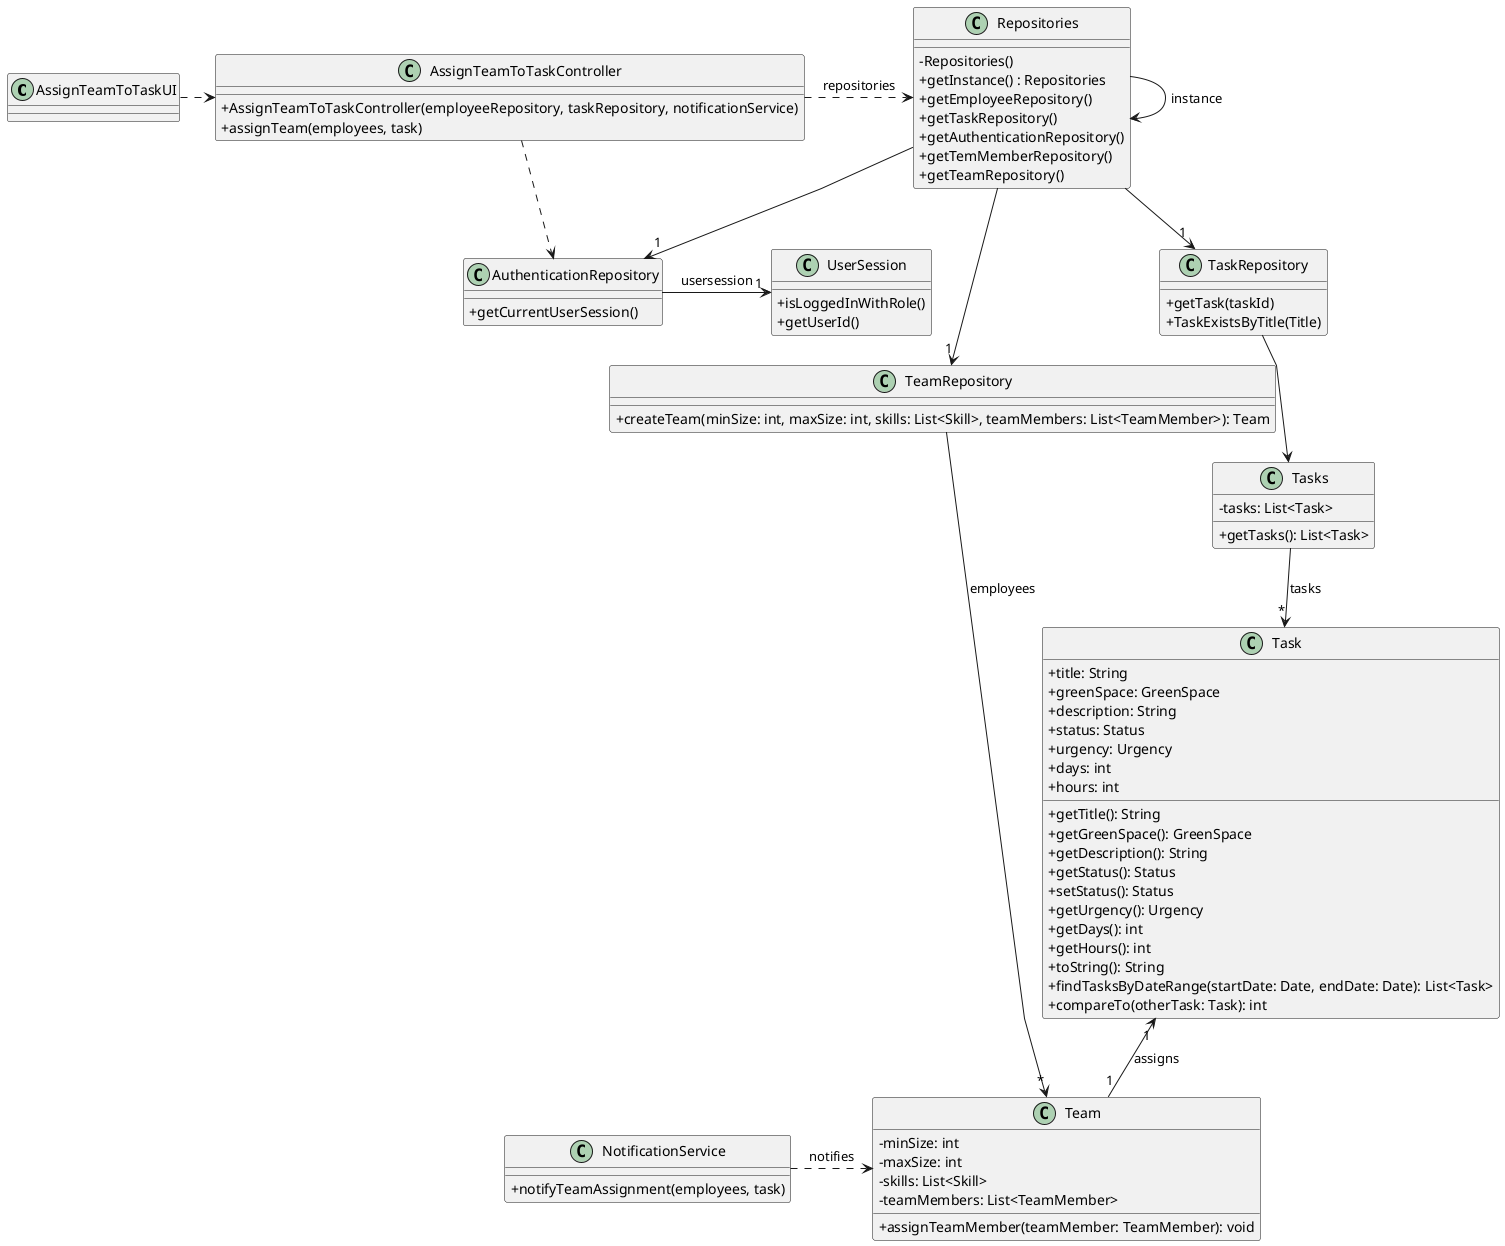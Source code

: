 @startuml
'skinparam monochrome true
skinparam packageStyle rectangle
skinparam shadowing false
skinparam linetype polyline
'skinparam linetype orto

skinparam classAttributeIconSize 0

'left to right direction

class AssignTeamToTaskUI {
}

class AssignTeamToTaskController {
    + AssignTeamToTaskController(employeeRepository, taskRepository, notificationService)
    + assignTeam(employees, task)
}

class Repositories {
    - Repositories()
    + getInstance() : Repositories
    + getEmployeeRepository()
    + getTaskRepository()
    + getAuthenticationRepository()
    + getTemMemberRepository()
    + getTeamRepository()
}

class AuthenticationRepository {
    + getCurrentUserSession()
}


class UserSession {
    + isLoggedInWithRole()
    + getUserId()
}

class TeamRepository {
    + createTeam(minSize: int, maxSize: int, skills: List<Skill>, teamMembers: List<TeamMember>): Team
}

class Team {
    - minSize: int
    - maxSize: int
    - skills: List<Skill>
    - teamMembers: List<TeamMember>
    + assignTeamMember(teamMember: TeamMember): void
}

'class EmployeeRepository {
'    + getEmployeesByOrganization(organization)
'}

'class OrganizationRepository {
'    + getOrganizationByUserEmail(email)
'}

'class Organization {
'    - String name
'    - String vatNumber
'    - String phone
'    - String email
'    - Address postalAddress
'    - validateSkill(skill)
'    + Organization(name, vatNumber, webSite, phone, email, postalAddress)
'    - getUserByEmail(email)
'}

class TaskRepository {
    + getTask(taskId)
}

class TaskRepository {
  +TaskExistsByTitle(Title)
}

class Tasks {
  -tasks: List<Task>
  +getTasks(): List<Task>
}

class Task {
    + title: String
    + greenSpace: GreenSpace
    + description: String
    + status: Status
    + urgency: Urgency
    + days: int
    + hours: int
    + getTitle(): String
    + getGreenSpace(): GreenSpace
    + getDescription(): String
    + getStatus(): Status
    + setStatus(): Status
    + getUrgency(): Urgency
    + getDays(): int
    + getHours(): int
    + toString(): String
    + findTasksByDateRange(startDate: Date, endDate: Date): List<Task>
    + compareTo(otherTask: Task): int
}

class NotificationService {
    + notifyTeamAssignment(employees, task)
}

'class Employee {
'    - String name
'    - String email
'    + sendNotification()
'}



Repositories -> Repositories : instance
AssignTeamToTaskUI .> AssignTeamToTaskController
AssignTeamToTaskController .> Repositories : repositories
Repositories --> "1" TeamRepository
TeamRepository --> "*" Team : employees
AuthenticationRepository -> "1" UserSession : usersession
Repositories --> "1" AuthenticationRepository
Repositories --> "1" TaskRepository
Tasks --> "*" Task : tasks
TaskRepository --> Tasks
Task "1" <-- "1" Team : assigns
AssignTeamToTaskController .> AuthenticationRepository
NotificationService .> Team : notifies


@enduml
